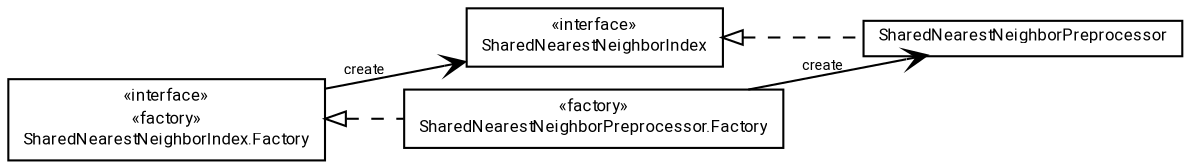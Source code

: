 #!/usr/local/bin/dot
#
# Class diagram 
# Generated by UMLGraph version R5_7_2-60-g0e99a6 (http://www.spinellis.gr/umlgraph/)
#

digraph G {
	graph [fontnames="svg"]
	edge [fontname="Roboto",fontsize=7,labelfontname="Roboto",labelfontsize=7,color="black"];
	node [fontname="Roboto",fontcolor="black",fontsize=8,shape=plaintext,margin=0,width=0,height=0];
	nodesep=0.15;
	ranksep=0.25;
	rankdir=LR;
	// de.lmu.ifi.dbs.elki.index.preprocessed.snn.SharedNearestNeighborIndex<O>
	c657867 [label=<<table title="de.lmu.ifi.dbs.elki.index.preprocessed.snn.SharedNearestNeighborIndex" border="0" cellborder="1" cellspacing="0" cellpadding="2" href="SharedNearestNeighborIndex.html" target="_parent">
		<tr><td><table border="0" cellspacing="0" cellpadding="1">
		<tr><td align="center" balign="center"> &#171;interface&#187; </td></tr>
		<tr><td align="center" balign="center"> <font face="Roboto">SharedNearestNeighborIndex</font> </td></tr>
		</table></td></tr>
		</table>>, URL="SharedNearestNeighborIndex.html"];
	// de.lmu.ifi.dbs.elki.index.preprocessed.snn.SharedNearestNeighborIndex.Factory<O>
	c657868 [label=<<table title="de.lmu.ifi.dbs.elki.index.preprocessed.snn.SharedNearestNeighborIndex.Factory" border="0" cellborder="1" cellspacing="0" cellpadding="2" href="SharedNearestNeighborIndex.Factory.html" target="_parent">
		<tr><td><table border="0" cellspacing="0" cellpadding="1">
		<tr><td align="center" balign="center"> &#171;interface&#187; </td></tr>
		<tr><td align="center" balign="center"> &#171;factory&#187; </td></tr>
		<tr><td align="center" balign="center"> <font face="Roboto">SharedNearestNeighborIndex.Factory</font> </td></tr>
		</table></td></tr>
		</table>>, URL="SharedNearestNeighborIndex.Factory.html"];
	// de.lmu.ifi.dbs.elki.index.preprocessed.snn.SharedNearestNeighborPreprocessor<O>
	c657869 [label=<<table title="de.lmu.ifi.dbs.elki.index.preprocessed.snn.SharedNearestNeighborPreprocessor" border="0" cellborder="1" cellspacing="0" cellpadding="2" href="SharedNearestNeighborPreprocessor.html" target="_parent">
		<tr><td><table border="0" cellspacing="0" cellpadding="1">
		<tr><td align="center" balign="center"> <font face="Roboto">SharedNearestNeighborPreprocessor</font> </td></tr>
		</table></td></tr>
		</table>>, URL="SharedNearestNeighborPreprocessor.html"];
	// de.lmu.ifi.dbs.elki.index.preprocessed.snn.SharedNearestNeighborPreprocessor.Factory<O>
	c657870 [label=<<table title="de.lmu.ifi.dbs.elki.index.preprocessed.snn.SharedNearestNeighborPreprocessor.Factory" border="0" cellborder="1" cellspacing="0" cellpadding="2" href="SharedNearestNeighborPreprocessor.Factory.html" target="_parent">
		<tr><td><table border="0" cellspacing="0" cellpadding="1">
		<tr><td align="center" balign="center"> &#171;factory&#187; </td></tr>
		<tr><td align="center" balign="center"> <font face="Roboto">SharedNearestNeighborPreprocessor.Factory</font> </td></tr>
		</table></td></tr>
		</table>>, URL="SharedNearestNeighborPreprocessor.Factory.html"];
	// de.lmu.ifi.dbs.elki.index.preprocessed.snn.SharedNearestNeighborIndex.Factory<O> navassoc de.lmu.ifi.dbs.elki.index.preprocessed.snn.SharedNearestNeighborIndex<O>
	c657868 -> c657867 [arrowhead=open,weight=1,label="create"];
	// de.lmu.ifi.dbs.elki.index.preprocessed.snn.SharedNearestNeighborPreprocessor<O> implements de.lmu.ifi.dbs.elki.index.preprocessed.snn.SharedNearestNeighborIndex<O>
	c657867 -> c657869 [arrowtail=empty,style=dashed,dir=back,weight=9];
	// de.lmu.ifi.dbs.elki.index.preprocessed.snn.SharedNearestNeighborPreprocessor.Factory<O> implements de.lmu.ifi.dbs.elki.index.preprocessed.snn.SharedNearestNeighborIndex.Factory<O>
	c657868 -> c657870 [arrowtail=empty,style=dashed,dir=back,weight=9];
	// de.lmu.ifi.dbs.elki.index.preprocessed.snn.SharedNearestNeighborPreprocessor.Factory<O> navassoc de.lmu.ifi.dbs.elki.index.preprocessed.snn.SharedNearestNeighborPreprocessor<O>
	c657870 -> c657869 [arrowhead=open,weight=1,label="create"];
}

